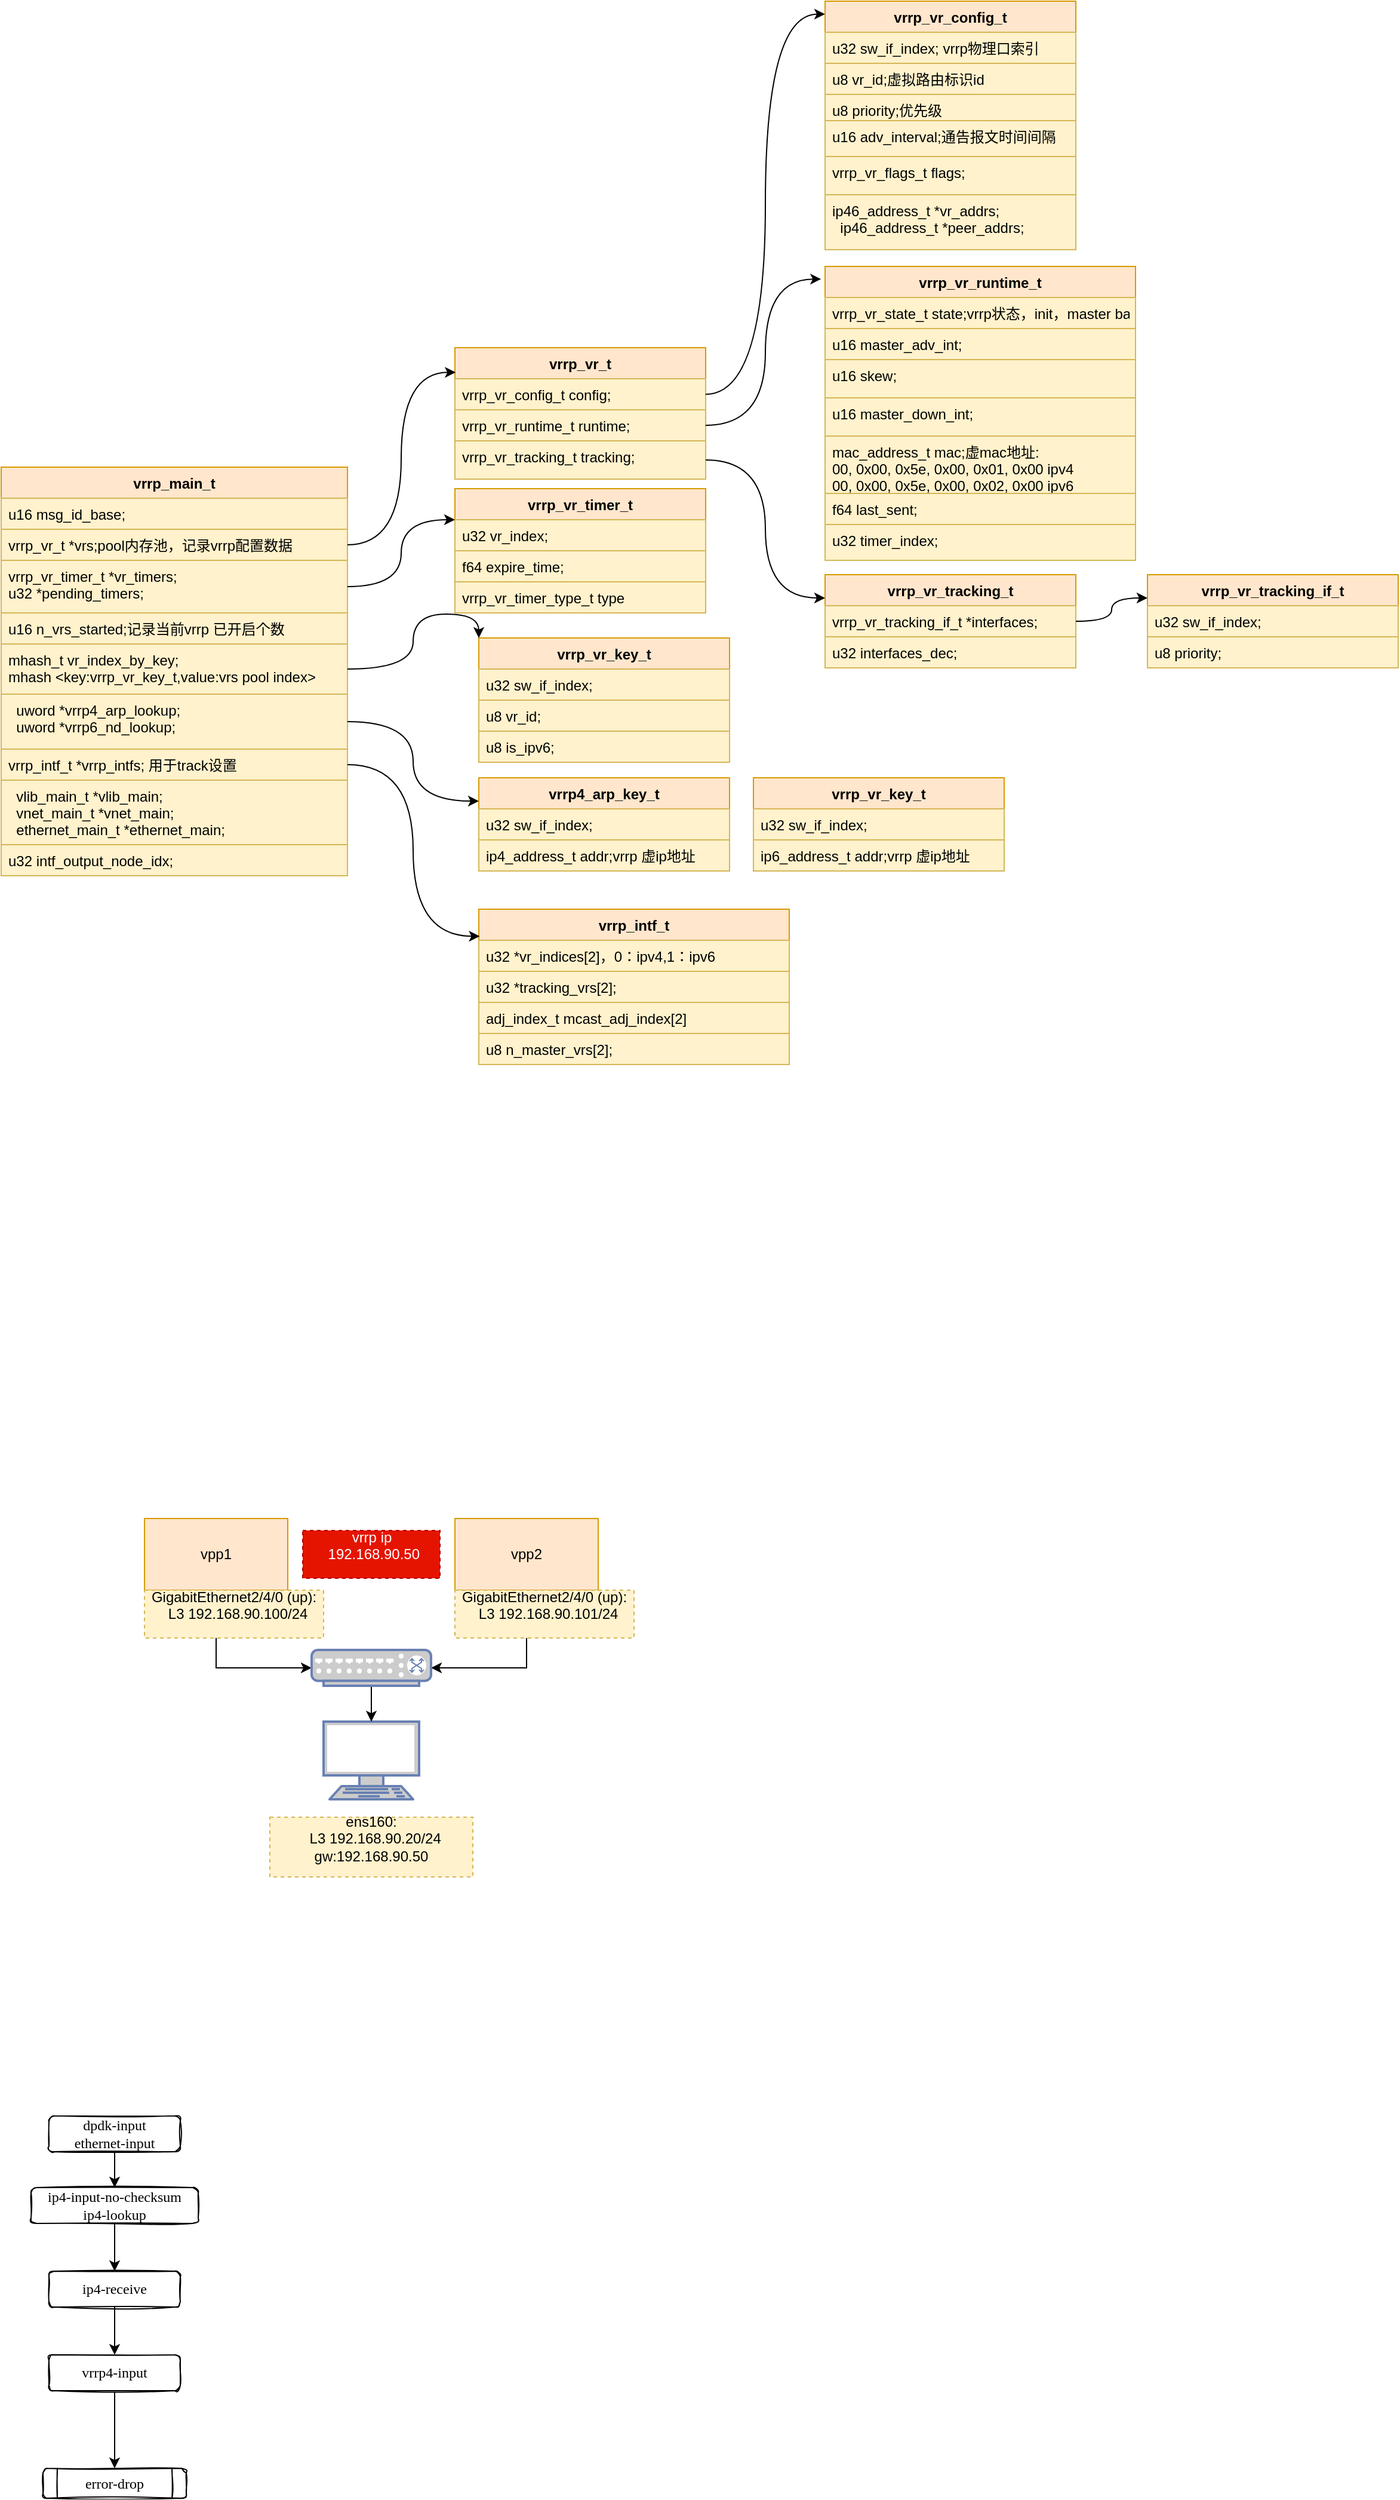 <mxfile version="16.2.4" type="github">
  <diagram id="Xr7v131PZR1YZp_UmPs2" name="Page-1">
    <mxGraphModel dx="782" dy="436" grid="1" gridSize="10" guides="1" tooltips="1" connect="1" arrows="1" fold="1" page="1" pageScale="1" pageWidth="827" pageHeight="1169" math="0" shadow="0">
      <root>
        <mxCell id="0" />
        <mxCell id="1" parent="0" />
        <mxCell id="yYVIS0Uz0t4i-bLcMdcE-6" style="edgeStyle=orthogonalEdgeStyle;rounded=0;orthogonalLoop=1;jettySize=auto;html=1;entryX=0;entryY=0.5;entryDx=0;entryDy=0;entryPerimeter=0;exitX=0.5;exitY=1;exitDx=0;exitDy=0;" parent="1" source="yYVIS0Uz0t4i-bLcMdcE-1" target="yYVIS0Uz0t4i-bLcMdcE-4" edge="1">
          <mxGeometry relative="1" as="geometry" />
        </mxCell>
        <mxCell id="yYVIS0Uz0t4i-bLcMdcE-1" value="vpp1" style="rounded=0;whiteSpace=wrap;html=1;fillColor=#ffe6cc;strokeColor=#d79b00;" parent="1" vertex="1">
          <mxGeometry x="200" y="1270" width="120" height="60" as="geometry" />
        </mxCell>
        <mxCell id="yYVIS0Uz0t4i-bLcMdcE-7" style="edgeStyle=orthogonalEdgeStyle;rounded=0;orthogonalLoop=1;jettySize=auto;html=1;entryX=1;entryY=0.5;entryDx=0;entryDy=0;entryPerimeter=0;exitX=0.5;exitY=1;exitDx=0;exitDy=0;" parent="1" source="yYVIS0Uz0t4i-bLcMdcE-2" target="yYVIS0Uz0t4i-bLcMdcE-4" edge="1">
          <mxGeometry relative="1" as="geometry" />
        </mxCell>
        <mxCell id="yYVIS0Uz0t4i-bLcMdcE-2" value="vpp2" style="rounded=0;whiteSpace=wrap;html=1;fillColor=#ffe6cc;strokeColor=#d79b00;" parent="1" vertex="1">
          <mxGeometry x="460" y="1270" width="120" height="60" as="geometry" />
        </mxCell>
        <mxCell id="yYVIS0Uz0t4i-bLcMdcE-3" value="" style="fontColor=#0066CC;verticalAlign=top;verticalLabelPosition=bottom;labelPosition=center;align=center;html=1;outlineConnect=0;fillColor=#CCCCCC;strokeColor=#6881B3;gradientColor=none;gradientDirection=north;strokeWidth=2;shape=mxgraph.networks.terminal;" parent="1" vertex="1">
          <mxGeometry x="350" y="1440" width="80" height="65" as="geometry" />
        </mxCell>
        <mxCell id="yYVIS0Uz0t4i-bLcMdcE-5" value="" style="edgeStyle=orthogonalEdgeStyle;rounded=0;orthogonalLoop=1;jettySize=auto;html=1;" parent="1" source="yYVIS0Uz0t4i-bLcMdcE-4" target="yYVIS0Uz0t4i-bLcMdcE-3" edge="1">
          <mxGeometry relative="1" as="geometry" />
        </mxCell>
        <mxCell id="yYVIS0Uz0t4i-bLcMdcE-4" value="" style="fontColor=#0066CC;verticalAlign=top;verticalLabelPosition=bottom;labelPosition=center;align=center;html=1;outlineConnect=0;fillColor=#CCCCCC;strokeColor=#6881B3;gradientColor=none;gradientDirection=north;strokeWidth=2;shape=mxgraph.networks.switch;" parent="1" vertex="1">
          <mxGeometry x="340" y="1380" width="100" height="30" as="geometry" />
        </mxCell>
        <mxCell id="yYVIS0Uz0t4i-bLcMdcE-8" value="&lt;div&gt;GigabitEthernet2/4/0 (up):&lt;/div&gt;&lt;div&gt;&amp;nbsp; L3 192.168.90.100/24&lt;/div&gt;&lt;div&gt;&lt;br&gt;&lt;/div&gt;" style="text;html=1;strokeColor=#d6b656;fillColor=#fff2cc;align=center;verticalAlign=middle;whiteSpace=wrap;rounded=0;dashed=1;" parent="1" vertex="1">
          <mxGeometry x="200" y="1330" width="150" height="40" as="geometry" />
        </mxCell>
        <mxCell id="yYVIS0Uz0t4i-bLcMdcE-9" value="&lt;div&gt;GigabitEthernet2/4/0 (up):&lt;/div&gt;&lt;div&gt;&amp;nbsp; L3 192.168.90.101/24&lt;/div&gt;&lt;div&gt;&lt;br&gt;&lt;/div&gt;" style="text;html=1;strokeColor=#d6b656;fillColor=#fff2cc;align=center;verticalAlign=middle;whiteSpace=wrap;rounded=0;dashed=1;" parent="1" vertex="1">
          <mxGeometry x="460" y="1330" width="150" height="40" as="geometry" />
        </mxCell>
        <mxCell id="yYVIS0Uz0t4i-bLcMdcE-10" value="&lt;div&gt;ens160:&lt;/div&gt;&lt;div&gt;&amp;nbsp; L3 192.168.90.20/24&lt;/div&gt;&lt;div&gt;gw:192.168.90.50&lt;/div&gt;&lt;div&gt;&lt;br&gt;&lt;/div&gt;" style="text;html=1;strokeColor=#d6b656;fillColor=#fff2cc;align=center;verticalAlign=middle;whiteSpace=wrap;rounded=0;dashed=1;" parent="1" vertex="1">
          <mxGeometry x="305" y="1520" width="170" height="50" as="geometry" />
        </mxCell>
        <mxCell id="yYVIS0Uz0t4i-bLcMdcE-11" value="&lt;div&gt;vrrp ip&lt;/div&gt;&lt;div&gt;&lt;span&gt;&amp;nbsp;192.168.90.50&lt;/span&gt;&lt;/div&gt;&lt;div&gt;&lt;br&gt;&lt;/div&gt;" style="text;html=1;strokeColor=#B20000;fillColor=#e51400;align=center;verticalAlign=middle;whiteSpace=wrap;rounded=0;dashed=1;fontColor=#ffffff;" parent="1" vertex="1">
          <mxGeometry x="332.5" y="1280" width="115" height="40" as="geometry" />
        </mxCell>
        <mxCell id="yYVIS0Uz0t4i-bLcMdcE-12" value="vrrp_main_t" style="swimlane;fontStyle=1;align=center;verticalAlign=top;childLayout=stackLayout;horizontal=1;startSize=26;horizontalStack=0;resizeParent=1;resizeParentMax=0;resizeLast=0;collapsible=1;marginBottom=0;strokeColor=#d79b00;fillColor=#ffe6cc;" parent="1" vertex="1">
          <mxGeometry x="80" y="390" width="290" height="342" as="geometry" />
        </mxCell>
        <mxCell id="yYVIS0Uz0t4i-bLcMdcE-13" value="u16 msg_id_base;" style="text;strokeColor=#d6b656;fillColor=#fff2cc;align=left;verticalAlign=top;spacingLeft=4;spacingRight=4;overflow=hidden;rotatable=0;points=[[0,0.5],[1,0.5]];portConstraint=eastwest;" parent="yYVIS0Uz0t4i-bLcMdcE-12" vertex="1">
          <mxGeometry y="26" width="290" height="26" as="geometry" />
        </mxCell>
        <mxCell id="yYVIS0Uz0t4i-bLcMdcE-15" value="vrrp_vr_t *vrs;pool内存池，记录vrrp配置数据" style="text;strokeColor=#d6b656;fillColor=#fff2cc;align=left;verticalAlign=top;spacingLeft=4;spacingRight=4;overflow=hidden;rotatable=0;points=[[0,0.5],[1,0.5]];portConstraint=eastwest;" parent="yYVIS0Uz0t4i-bLcMdcE-12" vertex="1">
          <mxGeometry y="52" width="290" height="26" as="geometry" />
        </mxCell>
        <mxCell id="yYVIS0Uz0t4i-bLcMdcE-16" value="vrrp_vr_timer_t *vr_timers;&#xa;u32 *pending_timers;" style="text;strokeColor=#d6b656;fillColor=#fff2cc;align=left;verticalAlign=top;spacingLeft=4;spacingRight=4;overflow=hidden;rotatable=0;points=[[0,0.5],[1,0.5]];portConstraint=eastwest;" parent="yYVIS0Uz0t4i-bLcMdcE-12" vertex="1">
          <mxGeometry y="78" width="290" height="44" as="geometry" />
        </mxCell>
        <mxCell id="yYVIS0Uz0t4i-bLcMdcE-17" value="u16 n_vrs_started;记录当前vrrp 已开启个数" style="text;strokeColor=#d6b656;fillColor=#fff2cc;align=left;verticalAlign=top;spacingLeft=4;spacingRight=4;overflow=hidden;rotatable=0;points=[[0,0.5],[1,0.5]];portConstraint=eastwest;" parent="yYVIS0Uz0t4i-bLcMdcE-12" vertex="1">
          <mxGeometry y="122" width="290" height="26" as="geometry" />
        </mxCell>
        <mxCell id="yYVIS0Uz0t4i-bLcMdcE-18" value="mhash_t vr_index_by_key;  &#xa;mhash &lt;key:vrrp_vr_key_t,value:vrs pool index&gt;" style="text;strokeColor=#d6b656;fillColor=#fff2cc;align=left;verticalAlign=top;spacingLeft=4;spacingRight=4;overflow=hidden;rotatable=0;points=[[0,0.5],[1,0.5]];portConstraint=eastwest;" parent="yYVIS0Uz0t4i-bLcMdcE-12" vertex="1">
          <mxGeometry y="148" width="290" height="42" as="geometry" />
        </mxCell>
        <mxCell id="yYVIS0Uz0t4i-bLcMdcE-19" value="  uword *vrrp4_arp_lookup;&#xa;  uword *vrrp6_nd_lookup;" style="text;strokeColor=#d6b656;fillColor=#fff2cc;align=left;verticalAlign=top;spacingLeft=4;spacingRight=4;overflow=hidden;rotatable=0;points=[[0,0.5],[1,0.5]];portConstraint=eastwest;" parent="yYVIS0Uz0t4i-bLcMdcE-12" vertex="1">
          <mxGeometry y="190" width="290" height="46" as="geometry" />
        </mxCell>
        <mxCell id="yYVIS0Uz0t4i-bLcMdcE-20" value="vrrp_intf_t *vrrp_intfs; 用于track设置" style="text;strokeColor=#d6b656;fillColor=#fff2cc;align=left;verticalAlign=top;spacingLeft=4;spacingRight=4;overflow=hidden;rotatable=0;points=[[0,0.5],[1,0.5]];portConstraint=eastwest;" parent="yYVIS0Uz0t4i-bLcMdcE-12" vertex="1">
          <mxGeometry y="236" width="290" height="26" as="geometry" />
        </mxCell>
        <mxCell id="yYVIS0Uz0t4i-bLcMdcE-21" value="  vlib_main_t *vlib_main;&#xa;  vnet_main_t *vnet_main;&#xa;  ethernet_main_t *ethernet_main;" style="text;strokeColor=#d6b656;fillColor=#fff2cc;align=left;verticalAlign=top;spacingLeft=4;spacingRight=4;overflow=hidden;rotatable=0;points=[[0,0.5],[1,0.5]];portConstraint=eastwest;" parent="yYVIS0Uz0t4i-bLcMdcE-12" vertex="1">
          <mxGeometry y="262" width="290" height="54" as="geometry" />
        </mxCell>
        <mxCell id="yYVIS0Uz0t4i-bLcMdcE-22" value="u32 intf_output_node_idx;" style="text;strokeColor=#d6b656;fillColor=#fff2cc;align=left;verticalAlign=top;spacingLeft=4;spacingRight=4;overflow=hidden;rotatable=0;points=[[0,0.5],[1,0.5]];portConstraint=eastwest;" parent="yYVIS0Uz0t4i-bLcMdcE-12" vertex="1">
          <mxGeometry y="316" width="290" height="26" as="geometry" />
        </mxCell>
        <mxCell id="yYVIS0Uz0t4i-bLcMdcE-23" value="vrrp_vr_t" style="swimlane;fontStyle=1;align=center;verticalAlign=top;childLayout=stackLayout;horizontal=1;startSize=26;horizontalStack=0;resizeParent=1;resizeParentMax=0;resizeLast=0;collapsible=1;marginBottom=0;strokeColor=#d79b00;fillColor=#ffe6cc;" parent="1" vertex="1">
          <mxGeometry x="460" y="290" width="210" height="110" as="geometry" />
        </mxCell>
        <mxCell id="yYVIS0Uz0t4i-bLcMdcE-24" value="vrrp_vr_config_t config;" style="text;strokeColor=#d6b656;fillColor=#fff2cc;align=left;verticalAlign=top;spacingLeft=4;spacingRight=4;overflow=hidden;rotatable=0;points=[[0,0.5],[1,0.5]];portConstraint=eastwest;" parent="yYVIS0Uz0t4i-bLcMdcE-23" vertex="1">
          <mxGeometry y="26" width="210" height="26" as="geometry" />
        </mxCell>
        <mxCell id="yYVIS0Uz0t4i-bLcMdcE-25" value="vrrp_vr_runtime_t runtime;" style="text;strokeColor=#d6b656;fillColor=#fff2cc;align=left;verticalAlign=top;spacingLeft=4;spacingRight=4;overflow=hidden;rotatable=0;points=[[0,0.5],[1,0.5]];portConstraint=eastwest;" parent="yYVIS0Uz0t4i-bLcMdcE-23" vertex="1">
          <mxGeometry y="52" width="210" height="26" as="geometry" />
        </mxCell>
        <mxCell id="yYVIS0Uz0t4i-bLcMdcE-26" value="vrrp_vr_tracking_t tracking;" style="text;strokeColor=#d6b656;fillColor=#fff2cc;align=left;verticalAlign=top;spacingLeft=4;spacingRight=4;overflow=hidden;rotatable=0;points=[[0,0.5],[1,0.5]];portConstraint=eastwest;" parent="yYVIS0Uz0t4i-bLcMdcE-23" vertex="1">
          <mxGeometry y="78" width="210" height="32" as="geometry" />
        </mxCell>
        <mxCell id="yYVIS0Uz0t4i-bLcMdcE-33" value="vrrp_vr_config_t" style="swimlane;fontStyle=1;align=center;verticalAlign=top;childLayout=stackLayout;horizontal=1;startSize=26;horizontalStack=0;resizeParent=1;resizeParentMax=0;resizeLast=0;collapsible=1;marginBottom=0;strokeColor=#d79b00;fillColor=#ffe6cc;" parent="1" vertex="1">
          <mxGeometry x="770" width="210" height="208" as="geometry" />
        </mxCell>
        <mxCell id="yYVIS0Uz0t4i-bLcMdcE-34" value="u32 sw_if_index; vrrp物理口索引" style="text;strokeColor=#d6b656;fillColor=#fff2cc;align=left;verticalAlign=top;spacingLeft=4;spacingRight=4;overflow=hidden;rotatable=0;points=[[0,0.5],[1,0.5]];portConstraint=eastwest;" parent="yYVIS0Uz0t4i-bLcMdcE-33" vertex="1">
          <mxGeometry y="26" width="210" height="26" as="geometry" />
        </mxCell>
        <mxCell id="yYVIS0Uz0t4i-bLcMdcE-35" value="u8 vr_id;虚拟路由标识id" style="text;strokeColor=#d6b656;fillColor=#fff2cc;align=left;verticalAlign=top;spacingLeft=4;spacingRight=4;overflow=hidden;rotatable=0;points=[[0,0.5],[1,0.5]];portConstraint=eastwest;" parent="yYVIS0Uz0t4i-bLcMdcE-33" vertex="1">
          <mxGeometry y="52" width="210" height="26" as="geometry" />
        </mxCell>
        <mxCell id="yYVIS0Uz0t4i-bLcMdcE-36" value="u8 priority;优先级" style="text;strokeColor=#d6b656;fillColor=#fff2cc;align=left;verticalAlign=top;spacingLeft=4;spacingRight=4;overflow=hidden;rotatable=0;points=[[0,0.5],[1,0.5]];portConstraint=eastwest;" parent="yYVIS0Uz0t4i-bLcMdcE-33" vertex="1">
          <mxGeometry y="78" width="210" height="22" as="geometry" />
        </mxCell>
        <mxCell id="yYVIS0Uz0t4i-bLcMdcE-37" value="u16 adv_interval;通告报文时间间隔" style="text;strokeColor=#d6b656;fillColor=#fff2cc;align=left;verticalAlign=top;spacingLeft=4;spacingRight=4;overflow=hidden;rotatable=0;points=[[0,0.5],[1,0.5]];portConstraint=eastwest;" parent="yYVIS0Uz0t4i-bLcMdcE-33" vertex="1">
          <mxGeometry y="100" width="210" height="30" as="geometry" />
        </mxCell>
        <mxCell id="yYVIS0Uz0t4i-bLcMdcE-38" value="vrrp_vr_flags_t flags;" style="text;strokeColor=#d6b656;fillColor=#fff2cc;align=left;verticalAlign=top;spacingLeft=4;spacingRight=4;overflow=hidden;rotatable=0;points=[[0,0.5],[1,0.5]];portConstraint=eastwest;" parent="yYVIS0Uz0t4i-bLcMdcE-33" vertex="1">
          <mxGeometry y="130" width="210" height="32" as="geometry" />
        </mxCell>
        <mxCell id="yYVIS0Uz0t4i-bLcMdcE-39" value="ip46_address_t *vr_addrs;&#xa;  ip46_address_t *peer_addrs;" style="text;strokeColor=#d6b656;fillColor=#fff2cc;align=left;verticalAlign=top;spacingLeft=4;spacingRight=4;overflow=hidden;rotatable=0;points=[[0,0.5],[1,0.5]];portConstraint=eastwest;" parent="yYVIS0Uz0t4i-bLcMdcE-33" vertex="1">
          <mxGeometry y="162" width="210" height="46" as="geometry" />
        </mxCell>
        <mxCell id="yYVIS0Uz0t4i-bLcMdcE-40" value="vrrp_vr_runtime_t" style="swimlane;fontStyle=1;align=center;verticalAlign=top;childLayout=stackLayout;horizontal=1;startSize=26;horizontalStack=0;resizeParent=1;resizeParentMax=0;resizeLast=0;collapsible=1;marginBottom=0;strokeColor=#d79b00;fillColor=#ffe6cc;" parent="1" vertex="1">
          <mxGeometry x="770" y="222" width="260" height="246" as="geometry" />
        </mxCell>
        <mxCell id="yYVIS0Uz0t4i-bLcMdcE-41" value="vrrp_vr_state_t state;vrrp状态，init，master backup" style="text;strokeColor=#d6b656;fillColor=#fff2cc;align=left;verticalAlign=top;spacingLeft=4;spacingRight=4;overflow=hidden;rotatable=0;points=[[0,0.5],[1,0.5]];portConstraint=eastwest;" parent="yYVIS0Uz0t4i-bLcMdcE-40" vertex="1">
          <mxGeometry y="26" width="260" height="26" as="geometry" />
        </mxCell>
        <mxCell id="yYVIS0Uz0t4i-bLcMdcE-42" value="u16 master_adv_int;" style="text;strokeColor=#d6b656;fillColor=#fff2cc;align=left;verticalAlign=top;spacingLeft=4;spacingRight=4;overflow=hidden;rotatable=0;points=[[0,0.5],[1,0.5]];portConstraint=eastwest;" parent="yYVIS0Uz0t4i-bLcMdcE-40" vertex="1">
          <mxGeometry y="52" width="260" height="26" as="geometry" />
        </mxCell>
        <mxCell id="yYVIS0Uz0t4i-bLcMdcE-43" value="u16 skew;" style="text;strokeColor=#d6b656;fillColor=#fff2cc;align=left;verticalAlign=top;spacingLeft=4;spacingRight=4;overflow=hidden;rotatable=0;points=[[0,0.5],[1,0.5]];portConstraint=eastwest;" parent="yYVIS0Uz0t4i-bLcMdcE-40" vertex="1">
          <mxGeometry y="78" width="260" height="32" as="geometry" />
        </mxCell>
        <mxCell id="yYVIS0Uz0t4i-bLcMdcE-44" value="u16 master_down_int;" style="text;strokeColor=#d6b656;fillColor=#fff2cc;align=left;verticalAlign=top;spacingLeft=4;spacingRight=4;overflow=hidden;rotatable=0;points=[[0,0.5],[1,0.5]];portConstraint=eastwest;" parent="yYVIS0Uz0t4i-bLcMdcE-40" vertex="1">
          <mxGeometry y="110" width="260" height="32" as="geometry" />
        </mxCell>
        <mxCell id="yYVIS0Uz0t4i-bLcMdcE-45" value="mac_address_t mac;虚mac地址:&#xa;00, 0x00, 0x5e, 0x00, 0x01, 0x00 ipv4&#xa;00, 0x00, 0x5e, 0x00, 0x02, 0x00 ipv6" style="text;strokeColor=#d6b656;fillColor=#fff2cc;align=left;verticalAlign=top;spacingLeft=4;spacingRight=4;overflow=hidden;rotatable=0;points=[[0,0.5],[1,0.5]];portConstraint=eastwest;" parent="yYVIS0Uz0t4i-bLcMdcE-40" vertex="1">
          <mxGeometry y="142" width="260" height="48" as="geometry" />
        </mxCell>
        <mxCell id="yYVIS0Uz0t4i-bLcMdcE-46" value="f64 last_sent;" style="text;strokeColor=#d6b656;fillColor=#fff2cc;align=left;verticalAlign=top;spacingLeft=4;spacingRight=4;overflow=hidden;rotatable=0;points=[[0,0.5],[1,0.5]];portConstraint=eastwest;" parent="yYVIS0Uz0t4i-bLcMdcE-40" vertex="1">
          <mxGeometry y="190" width="260" height="26" as="geometry" />
        </mxCell>
        <mxCell id="yYVIS0Uz0t4i-bLcMdcE-47" value="u32 timer_index;" style="text;strokeColor=#d6b656;fillColor=#fff2cc;align=left;verticalAlign=top;spacingLeft=4;spacingRight=4;overflow=hidden;rotatable=0;points=[[0,0.5],[1,0.5]];portConstraint=eastwest;" parent="yYVIS0Uz0t4i-bLcMdcE-40" vertex="1">
          <mxGeometry y="216" width="260" height="30" as="geometry" />
        </mxCell>
        <mxCell id="yYVIS0Uz0t4i-bLcMdcE-48" value="vrrp_vr_tracking_t" style="swimlane;fontStyle=1;align=center;verticalAlign=top;childLayout=stackLayout;horizontal=1;startSize=26;horizontalStack=0;resizeParent=1;resizeParentMax=0;resizeLast=0;collapsible=1;marginBottom=0;strokeColor=#d79b00;fillColor=#ffe6cc;" parent="1" vertex="1">
          <mxGeometry x="770" y="480" width="210" height="78" as="geometry" />
        </mxCell>
        <mxCell id="yYVIS0Uz0t4i-bLcMdcE-49" value="vrrp_vr_tracking_if_t *interfaces;" style="text;strokeColor=#d6b656;fillColor=#fff2cc;align=left;verticalAlign=top;spacingLeft=4;spacingRight=4;overflow=hidden;rotatable=0;points=[[0,0.5],[1,0.5]];portConstraint=eastwest;" parent="yYVIS0Uz0t4i-bLcMdcE-48" vertex="1">
          <mxGeometry y="26" width="210" height="26" as="geometry" />
        </mxCell>
        <mxCell id="yYVIS0Uz0t4i-bLcMdcE-50" value="u32 interfaces_dec;" style="text;strokeColor=#d6b656;fillColor=#fff2cc;align=left;verticalAlign=top;spacingLeft=4;spacingRight=4;overflow=hidden;rotatable=0;points=[[0,0.5],[1,0.5]];portConstraint=eastwest;" parent="yYVIS0Uz0t4i-bLcMdcE-48" vertex="1">
          <mxGeometry y="52" width="210" height="26" as="geometry" />
        </mxCell>
        <mxCell id="yYVIS0Uz0t4i-bLcMdcE-56" value="vrrp_vr_tracking_if_t" style="swimlane;fontStyle=1;align=center;verticalAlign=top;childLayout=stackLayout;horizontal=1;startSize=26;horizontalStack=0;resizeParent=1;resizeParentMax=0;resizeLast=0;collapsible=1;marginBottom=0;strokeColor=#d79b00;fillColor=#ffe6cc;" parent="1" vertex="1">
          <mxGeometry x="1040" y="480" width="210" height="78" as="geometry" />
        </mxCell>
        <mxCell id="yYVIS0Uz0t4i-bLcMdcE-57" value="u32 sw_if_index;" style="text;strokeColor=#d6b656;fillColor=#fff2cc;align=left;verticalAlign=top;spacingLeft=4;spacingRight=4;overflow=hidden;rotatable=0;points=[[0,0.5],[1,0.5]];portConstraint=eastwest;" parent="yYVIS0Uz0t4i-bLcMdcE-56" vertex="1">
          <mxGeometry y="26" width="210" height="26" as="geometry" />
        </mxCell>
        <mxCell id="yYVIS0Uz0t4i-bLcMdcE-58" value="u8 priority;" style="text;strokeColor=#d6b656;fillColor=#fff2cc;align=left;verticalAlign=top;spacingLeft=4;spacingRight=4;overflow=hidden;rotatable=0;points=[[0,0.5],[1,0.5]];portConstraint=eastwest;" parent="yYVIS0Uz0t4i-bLcMdcE-56" vertex="1">
          <mxGeometry y="52" width="210" height="26" as="geometry" />
        </mxCell>
        <mxCell id="yYVIS0Uz0t4i-bLcMdcE-59" value="vrrp_vr_timer_t" style="swimlane;fontStyle=1;align=center;verticalAlign=top;childLayout=stackLayout;horizontal=1;startSize=26;horizontalStack=0;resizeParent=1;resizeParentMax=0;resizeLast=0;collapsible=1;marginBottom=0;strokeColor=#d79b00;fillColor=#ffe6cc;" parent="1" vertex="1">
          <mxGeometry x="460" y="408" width="210" height="104" as="geometry" />
        </mxCell>
        <mxCell id="yYVIS0Uz0t4i-bLcMdcE-60" value="u32 vr_index;" style="text;strokeColor=#d6b656;fillColor=#fff2cc;align=left;verticalAlign=top;spacingLeft=4;spacingRight=4;overflow=hidden;rotatable=0;points=[[0,0.5],[1,0.5]];portConstraint=eastwest;" parent="yYVIS0Uz0t4i-bLcMdcE-59" vertex="1">
          <mxGeometry y="26" width="210" height="26" as="geometry" />
        </mxCell>
        <mxCell id="yYVIS0Uz0t4i-bLcMdcE-61" value="f64 expire_time;" style="text;strokeColor=#d6b656;fillColor=#fff2cc;align=left;verticalAlign=top;spacingLeft=4;spacingRight=4;overflow=hidden;rotatable=0;points=[[0,0.5],[1,0.5]];portConstraint=eastwest;" parent="yYVIS0Uz0t4i-bLcMdcE-59" vertex="1">
          <mxGeometry y="52" width="210" height="26" as="geometry" />
        </mxCell>
        <mxCell id="yYVIS0Uz0t4i-bLcMdcE-62" value="vrrp_vr_timer_type_t type" style="text;strokeColor=#d6b656;fillColor=#fff2cc;align=left;verticalAlign=top;spacingLeft=4;spacingRight=4;overflow=hidden;rotatable=0;points=[[0,0.5],[1,0.5]];portConstraint=eastwest;" parent="yYVIS0Uz0t4i-bLcMdcE-59" vertex="1">
          <mxGeometry y="78" width="210" height="26" as="geometry" />
        </mxCell>
        <mxCell id="yYVIS0Uz0t4i-bLcMdcE-63" style="edgeStyle=orthogonalEdgeStyle;curved=1;rounded=0;orthogonalLoop=1;jettySize=auto;html=1;exitX=1;exitY=0.5;exitDx=0;exitDy=0;entryX=0.003;entryY=0.188;entryDx=0;entryDy=0;entryPerimeter=0;" parent="1" source="yYVIS0Uz0t4i-bLcMdcE-15" target="yYVIS0Uz0t4i-bLcMdcE-23" edge="1">
          <mxGeometry relative="1" as="geometry">
            <mxPoint x="390" y="230" as="targetPoint" />
          </mxGeometry>
        </mxCell>
        <mxCell id="yYVIS0Uz0t4i-bLcMdcE-65" style="edgeStyle=orthogonalEdgeStyle;curved=1;rounded=0;orthogonalLoop=1;jettySize=auto;html=1;exitX=1;exitY=0.5;exitDx=0;exitDy=0;entryX=-0.013;entryY=0.043;entryDx=0;entryDy=0;entryPerimeter=0;" parent="1" source="yYVIS0Uz0t4i-bLcMdcE-25" target="yYVIS0Uz0t4i-bLcMdcE-40" edge="1">
          <mxGeometry relative="1" as="geometry" />
        </mxCell>
        <mxCell id="yYVIS0Uz0t4i-bLcMdcE-66" style="edgeStyle=orthogonalEdgeStyle;curved=1;rounded=0;orthogonalLoop=1;jettySize=auto;html=1;exitX=1;exitY=0.5;exitDx=0;exitDy=0;entryX=0;entryY=0.25;entryDx=0;entryDy=0;" parent="1" source="yYVIS0Uz0t4i-bLcMdcE-26" target="yYVIS0Uz0t4i-bLcMdcE-48" edge="1">
          <mxGeometry relative="1" as="geometry" />
        </mxCell>
        <mxCell id="yYVIS0Uz0t4i-bLcMdcE-67" style="edgeStyle=orthogonalEdgeStyle;curved=1;rounded=0;orthogonalLoop=1;jettySize=auto;html=1;exitX=1;exitY=0.5;exitDx=0;exitDy=0;entryX=0;entryY=0.25;entryDx=0;entryDy=0;" parent="1" source="yYVIS0Uz0t4i-bLcMdcE-49" target="yYVIS0Uz0t4i-bLcMdcE-56" edge="1">
          <mxGeometry relative="1" as="geometry" />
        </mxCell>
        <mxCell id="yYVIS0Uz0t4i-bLcMdcE-68" style="edgeStyle=orthogonalEdgeStyle;curved=1;rounded=0;orthogonalLoop=1;jettySize=auto;html=1;exitX=1;exitY=0.5;exitDx=0;exitDy=0;entryX=0;entryY=0.052;entryDx=0;entryDy=0;entryPerimeter=0;" parent="1" source="yYVIS0Uz0t4i-bLcMdcE-24" target="yYVIS0Uz0t4i-bLcMdcE-33" edge="1">
          <mxGeometry relative="1" as="geometry" />
        </mxCell>
        <mxCell id="yYVIS0Uz0t4i-bLcMdcE-69" style="edgeStyle=orthogonalEdgeStyle;curved=1;rounded=0;orthogonalLoop=1;jettySize=auto;html=1;exitX=1;exitY=0.5;exitDx=0;exitDy=0;entryX=0;entryY=0.25;entryDx=0;entryDy=0;" parent="1" source="yYVIS0Uz0t4i-bLcMdcE-16" target="yYVIS0Uz0t4i-bLcMdcE-59" edge="1">
          <mxGeometry relative="1" as="geometry" />
        </mxCell>
        <mxCell id="yYVIS0Uz0t4i-bLcMdcE-70" value="vrrp_vr_key_t" style="swimlane;fontStyle=1;align=center;verticalAlign=top;childLayout=stackLayout;horizontal=1;startSize=26;horizontalStack=0;resizeParent=1;resizeParentMax=0;resizeLast=0;collapsible=1;marginBottom=0;strokeColor=#d79b00;fillColor=#ffe6cc;" parent="1" vertex="1">
          <mxGeometry x="480" y="533" width="210" height="104" as="geometry" />
        </mxCell>
        <mxCell id="yYVIS0Uz0t4i-bLcMdcE-71" value="u32 sw_if_index;" style="text;strokeColor=#d6b656;fillColor=#fff2cc;align=left;verticalAlign=top;spacingLeft=4;spacingRight=4;overflow=hidden;rotatable=0;points=[[0,0.5],[1,0.5]];portConstraint=eastwest;" parent="yYVIS0Uz0t4i-bLcMdcE-70" vertex="1">
          <mxGeometry y="26" width="210" height="26" as="geometry" />
        </mxCell>
        <mxCell id="yYVIS0Uz0t4i-bLcMdcE-72" value="u8 vr_id;" style="text;strokeColor=#d6b656;fillColor=#fff2cc;align=left;verticalAlign=top;spacingLeft=4;spacingRight=4;overflow=hidden;rotatable=0;points=[[0,0.5],[1,0.5]];portConstraint=eastwest;" parent="yYVIS0Uz0t4i-bLcMdcE-70" vertex="1">
          <mxGeometry y="52" width="210" height="26" as="geometry" />
        </mxCell>
        <mxCell id="yYVIS0Uz0t4i-bLcMdcE-73" value="u8 is_ipv6;" style="text;strokeColor=#d6b656;fillColor=#fff2cc;align=left;verticalAlign=top;spacingLeft=4;spacingRight=4;overflow=hidden;rotatable=0;points=[[0,0.5],[1,0.5]];portConstraint=eastwest;" parent="yYVIS0Uz0t4i-bLcMdcE-70" vertex="1">
          <mxGeometry y="78" width="210" height="26" as="geometry" />
        </mxCell>
        <mxCell id="yYVIS0Uz0t4i-bLcMdcE-74" style="edgeStyle=orthogonalEdgeStyle;curved=1;rounded=0;orthogonalLoop=1;jettySize=auto;html=1;exitX=1;exitY=0.5;exitDx=0;exitDy=0;entryX=0;entryY=0;entryDx=0;entryDy=0;" parent="1" source="yYVIS0Uz0t4i-bLcMdcE-18" target="yYVIS0Uz0t4i-bLcMdcE-70" edge="1">
          <mxGeometry relative="1" as="geometry" />
        </mxCell>
        <mxCell id="yYVIS0Uz0t4i-bLcMdcE-75" value="vrrp4_arp_key_t" style="swimlane;fontStyle=1;align=center;verticalAlign=top;childLayout=stackLayout;horizontal=1;startSize=26;horizontalStack=0;resizeParent=1;resizeParentMax=0;resizeLast=0;collapsible=1;marginBottom=0;strokeColor=#d79b00;fillColor=#ffe6cc;" parent="1" vertex="1">
          <mxGeometry x="480" y="650" width="210" height="78" as="geometry" />
        </mxCell>
        <mxCell id="yYVIS0Uz0t4i-bLcMdcE-76" value="u32 sw_if_index;" style="text;strokeColor=#d6b656;fillColor=#fff2cc;align=left;verticalAlign=top;spacingLeft=4;spacingRight=4;overflow=hidden;rotatable=0;points=[[0,0.5],[1,0.5]];portConstraint=eastwest;" parent="yYVIS0Uz0t4i-bLcMdcE-75" vertex="1">
          <mxGeometry y="26" width="210" height="26" as="geometry" />
        </mxCell>
        <mxCell id="yYVIS0Uz0t4i-bLcMdcE-77" value="ip4_address_t addr;vrrp 虚ip地址" style="text;strokeColor=#d6b656;fillColor=#fff2cc;align=left;verticalAlign=top;spacingLeft=4;spacingRight=4;overflow=hidden;rotatable=0;points=[[0,0.5],[1,0.5]];portConstraint=eastwest;" parent="yYVIS0Uz0t4i-bLcMdcE-75" vertex="1">
          <mxGeometry y="52" width="210" height="26" as="geometry" />
        </mxCell>
        <mxCell id="yYVIS0Uz0t4i-bLcMdcE-79" value="vrrp_vr_key_t" style="swimlane;fontStyle=1;align=center;verticalAlign=top;childLayout=stackLayout;horizontal=1;startSize=26;horizontalStack=0;resizeParent=1;resizeParentMax=0;resizeLast=0;collapsible=1;marginBottom=0;strokeColor=#d79b00;fillColor=#ffe6cc;" parent="1" vertex="1">
          <mxGeometry x="710" y="650" width="210" height="78" as="geometry" />
        </mxCell>
        <mxCell id="yYVIS0Uz0t4i-bLcMdcE-80" value="u32 sw_if_index;" style="text;strokeColor=#d6b656;fillColor=#fff2cc;align=left;verticalAlign=top;spacingLeft=4;spacingRight=4;overflow=hidden;rotatable=0;points=[[0,0.5],[1,0.5]];portConstraint=eastwest;" parent="yYVIS0Uz0t4i-bLcMdcE-79" vertex="1">
          <mxGeometry y="26" width="210" height="26" as="geometry" />
        </mxCell>
        <mxCell id="yYVIS0Uz0t4i-bLcMdcE-81" value="ip6_address_t addr;vrrp 虚ip地址" style="text;strokeColor=#d6b656;fillColor=#fff2cc;align=left;verticalAlign=top;spacingLeft=4;spacingRight=4;overflow=hidden;rotatable=0;points=[[0,0.5],[1,0.5]];portConstraint=eastwest;" parent="yYVIS0Uz0t4i-bLcMdcE-79" vertex="1">
          <mxGeometry y="52" width="210" height="26" as="geometry" />
        </mxCell>
        <mxCell id="yYVIS0Uz0t4i-bLcMdcE-83" style="edgeStyle=orthogonalEdgeStyle;curved=1;rounded=0;orthogonalLoop=1;jettySize=auto;html=1;exitX=1;exitY=0.5;exitDx=0;exitDy=0;entryX=0;entryY=0.25;entryDx=0;entryDy=0;" parent="1" source="yYVIS0Uz0t4i-bLcMdcE-19" target="yYVIS0Uz0t4i-bLcMdcE-75" edge="1">
          <mxGeometry relative="1" as="geometry" />
        </mxCell>
        <mxCell id="jMTyDZ1HEhaUe_e8WgB1-1" value="vrrp_intf_t" style="swimlane;fontStyle=1;align=center;verticalAlign=top;childLayout=stackLayout;horizontal=1;startSize=26;horizontalStack=0;resizeParent=1;resizeParentMax=0;resizeLast=0;collapsible=1;marginBottom=0;strokeColor=#d79b00;fillColor=#ffe6cc;" parent="1" vertex="1">
          <mxGeometry x="480" y="760" width="260" height="130" as="geometry" />
        </mxCell>
        <mxCell id="jMTyDZ1HEhaUe_e8WgB1-2" value="u32 *vr_indices[2]，0：ipv4,1：ipv6" style="text;strokeColor=#d6b656;fillColor=#fff2cc;align=left;verticalAlign=top;spacingLeft=4;spacingRight=4;overflow=hidden;rotatable=0;points=[[0,0.5],[1,0.5]];portConstraint=eastwest;" parent="jMTyDZ1HEhaUe_e8WgB1-1" vertex="1">
          <mxGeometry y="26" width="260" height="26" as="geometry" />
        </mxCell>
        <mxCell id="jMTyDZ1HEhaUe_e8WgB1-3" value="u32 *tracking_vrs[2]; " style="text;strokeColor=#d6b656;fillColor=#fff2cc;align=left;verticalAlign=top;spacingLeft=4;spacingRight=4;overflow=hidden;rotatable=0;points=[[0,0.5],[1,0.5]];portConstraint=eastwest;" parent="jMTyDZ1HEhaUe_e8WgB1-1" vertex="1">
          <mxGeometry y="52" width="260" height="26" as="geometry" />
        </mxCell>
        <mxCell id="jMTyDZ1HEhaUe_e8WgB1-4" value="adj_index_t mcast_adj_index[2]" style="text;strokeColor=#d6b656;fillColor=#fff2cc;align=left;verticalAlign=top;spacingLeft=4;spacingRight=4;overflow=hidden;rotatable=0;points=[[0,0.5],[1,0.5]];portConstraint=eastwest;" parent="jMTyDZ1HEhaUe_e8WgB1-1" vertex="1">
          <mxGeometry y="78" width="260" height="26" as="geometry" />
        </mxCell>
        <mxCell id="jMTyDZ1HEhaUe_e8WgB1-5" value="u8 n_master_vrs[2];" style="text;strokeColor=#d6b656;fillColor=#fff2cc;align=left;verticalAlign=top;spacingLeft=4;spacingRight=4;overflow=hidden;rotatable=0;points=[[0,0.5],[1,0.5]];portConstraint=eastwest;" parent="jMTyDZ1HEhaUe_e8WgB1-1" vertex="1">
          <mxGeometry y="104" width="260" height="26" as="geometry" />
        </mxCell>
        <mxCell id="jMTyDZ1HEhaUe_e8WgB1-7" style="edgeStyle=orthogonalEdgeStyle;curved=1;rounded=0;orthogonalLoop=1;jettySize=auto;html=1;exitX=1;exitY=0.5;exitDx=0;exitDy=0;entryX=0.003;entryY=0.174;entryDx=0;entryDy=0;entryPerimeter=0;" parent="1" source="yYVIS0Uz0t4i-bLcMdcE-20" target="jMTyDZ1HEhaUe_e8WgB1-1" edge="1">
          <mxGeometry relative="1" as="geometry" />
        </mxCell>
        <mxCell id="psS8HqiohFmHwW6m-3Iq-3" value="" style="edgeStyle=orthogonalEdgeStyle;rounded=0;orthogonalLoop=1;jettySize=auto;html=1;fontFamily=Comic Sans MS;" edge="1" parent="1" source="psS8HqiohFmHwW6m-3Iq-1" target="psS8HqiohFmHwW6m-3Iq-2">
          <mxGeometry relative="1" as="geometry" />
        </mxCell>
        <mxCell id="psS8HqiohFmHwW6m-3Iq-1" value="dpdk-input&lt;br&gt;ethernet-input" style="rounded=1;whiteSpace=wrap;html=1;fontFamily=Comic Sans MS;labelBackgroundColor=none;labelBorderColor=none;shadow=0;sketch=1;glass=0;" vertex="1" parent="1">
          <mxGeometry x="120" y="1770" width="110" height="30" as="geometry" />
        </mxCell>
        <mxCell id="psS8HqiohFmHwW6m-3Iq-5" value="" style="edgeStyle=orthogonalEdgeStyle;rounded=0;orthogonalLoop=1;jettySize=auto;html=1;fontFamily=Comic Sans MS;" edge="1" parent="1" source="psS8HqiohFmHwW6m-3Iq-2" target="psS8HqiohFmHwW6m-3Iq-4">
          <mxGeometry relative="1" as="geometry" />
        </mxCell>
        <mxCell id="psS8HqiohFmHwW6m-3Iq-2" value="ip4-input-no-checksum&lt;br&gt;ip4-lookup" style="rounded=1;whiteSpace=wrap;html=1;fontFamily=Comic Sans MS;labelBackgroundColor=none;labelBorderColor=none;shadow=0;sketch=1;glass=0;" vertex="1" parent="1">
          <mxGeometry x="105" y="1830" width="140" height="30" as="geometry" />
        </mxCell>
        <mxCell id="psS8HqiohFmHwW6m-3Iq-7" value="" style="edgeStyle=orthogonalEdgeStyle;rounded=0;orthogonalLoop=1;jettySize=auto;html=1;fontFamily=Comic Sans MS;" edge="1" parent="1" source="psS8HqiohFmHwW6m-3Iq-4" target="psS8HqiohFmHwW6m-3Iq-6">
          <mxGeometry relative="1" as="geometry" />
        </mxCell>
        <mxCell id="psS8HqiohFmHwW6m-3Iq-4" value="ip4-receive" style="rounded=1;whiteSpace=wrap;html=1;fontFamily=Comic Sans MS;labelBackgroundColor=none;labelBorderColor=none;shadow=0;sketch=1;glass=0;" vertex="1" parent="1">
          <mxGeometry x="120" y="1900" width="110" height="30" as="geometry" />
        </mxCell>
        <mxCell id="psS8HqiohFmHwW6m-3Iq-9" value="" style="edgeStyle=orthogonalEdgeStyle;rounded=0;orthogonalLoop=1;jettySize=auto;html=1;fontFamily=Comic Sans MS;" edge="1" parent="1" source="psS8HqiohFmHwW6m-3Iq-6" target="psS8HqiohFmHwW6m-3Iq-8">
          <mxGeometry relative="1" as="geometry" />
        </mxCell>
        <mxCell id="psS8HqiohFmHwW6m-3Iq-6" value="vrrp4-input" style="rounded=1;whiteSpace=wrap;html=1;fontFamily=Comic Sans MS;labelBackgroundColor=none;labelBorderColor=none;shadow=0;sketch=1;glass=0;" vertex="1" parent="1">
          <mxGeometry x="120" y="1970" width="110" height="30" as="geometry" />
        </mxCell>
        <mxCell id="psS8HqiohFmHwW6m-3Iq-8" value="error-drop" style="shape=process;whiteSpace=wrap;html=1;backgroundOutline=1;fontFamily=Comic Sans MS;rounded=1;labelBackgroundColor=none;labelBorderColor=none;shadow=0;sketch=1;glass=0;" vertex="1" parent="1">
          <mxGeometry x="115" y="2065" width="120" height="25" as="geometry" />
        </mxCell>
      </root>
    </mxGraphModel>
  </diagram>
</mxfile>
